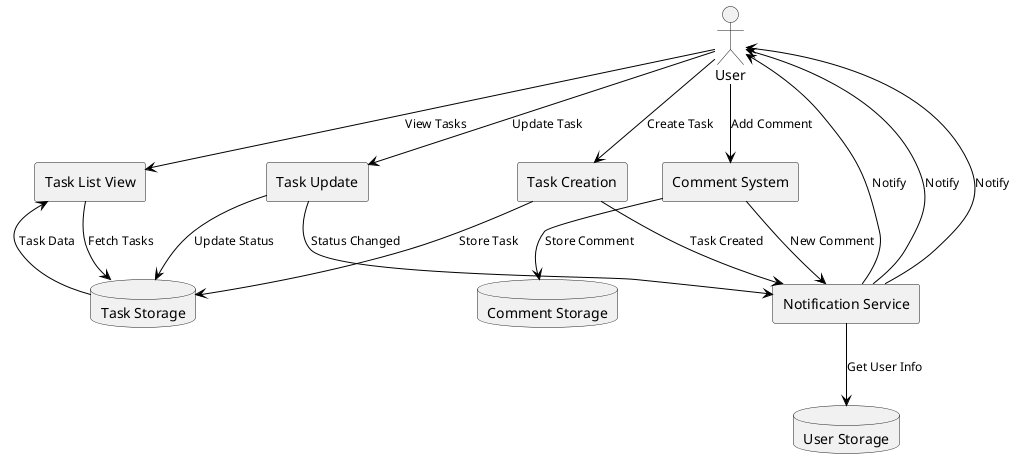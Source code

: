 @startuml
!include <archimate/Archimate>

' DFD Level 2 (Task Management Detail)
actor "User" as user
rectangle "Task List View" as TLV
rectangle "Task Creation" as TC
rectangle "Task Update" as TU
rectangle "Comment System" as CS
rectangle "Notification Service" as NS
database "Task Storage" as TS
database "Comment Storage" as COS
database "User Storage" as US

user --> TLV : View Tasks
TLV --> TS : Fetch Tasks
TS --> TLV : Task Data

user --> TC : Create Task
TC --> TS : Store Task
TC --> NS : Task Created
NS --> US : Get User Info
NS --> user : Notify

user --> TU : Update Task
TU --> TS : Update Status
TU --> NS : Status Changed
NS --> user : Notify

user --> CS : Add Comment
CS --> COS : Store Comment
CS --> NS : New Comment
NS --> user : Notify

@enduml